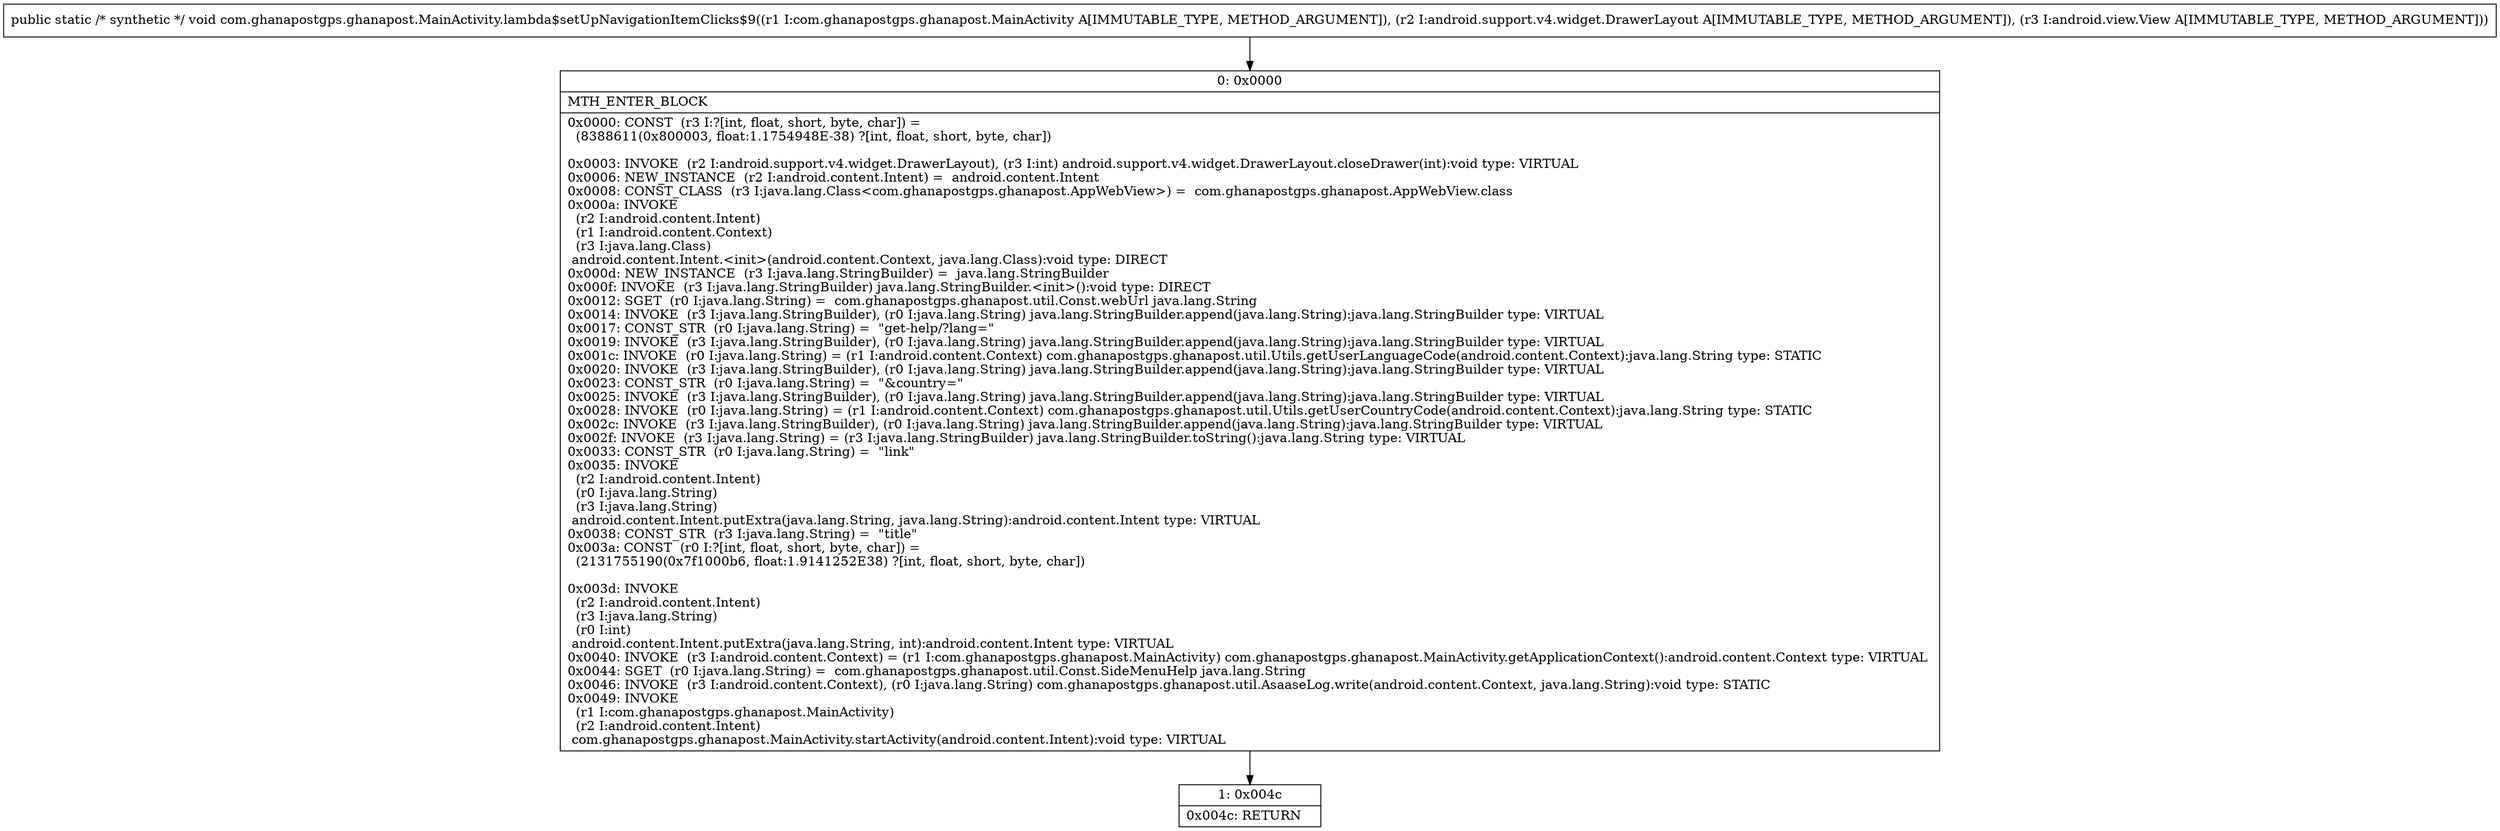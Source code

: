 digraph "CFG forcom.ghanapostgps.ghanapost.MainActivity.lambda$setUpNavigationItemClicks$9(Lcom\/ghanapostgps\/ghanapost\/MainActivity;Landroid\/support\/v4\/widget\/DrawerLayout;Landroid\/view\/View;)V" {
Node_0 [shape=record,label="{0\:\ 0x0000|MTH_ENTER_BLOCK\l|0x0000: CONST  (r3 I:?[int, float, short, byte, char]) = \l  (8388611(0x800003, float:1.1754948E\-38) ?[int, float, short, byte, char])\l \l0x0003: INVOKE  (r2 I:android.support.v4.widget.DrawerLayout), (r3 I:int) android.support.v4.widget.DrawerLayout.closeDrawer(int):void type: VIRTUAL \l0x0006: NEW_INSTANCE  (r2 I:android.content.Intent) =  android.content.Intent \l0x0008: CONST_CLASS  (r3 I:java.lang.Class\<com.ghanapostgps.ghanapost.AppWebView\>) =  com.ghanapostgps.ghanapost.AppWebView.class \l0x000a: INVOKE  \l  (r2 I:android.content.Intent)\l  (r1 I:android.content.Context)\l  (r3 I:java.lang.Class)\l android.content.Intent.\<init\>(android.content.Context, java.lang.Class):void type: DIRECT \l0x000d: NEW_INSTANCE  (r3 I:java.lang.StringBuilder) =  java.lang.StringBuilder \l0x000f: INVOKE  (r3 I:java.lang.StringBuilder) java.lang.StringBuilder.\<init\>():void type: DIRECT \l0x0012: SGET  (r0 I:java.lang.String) =  com.ghanapostgps.ghanapost.util.Const.webUrl java.lang.String \l0x0014: INVOKE  (r3 I:java.lang.StringBuilder), (r0 I:java.lang.String) java.lang.StringBuilder.append(java.lang.String):java.lang.StringBuilder type: VIRTUAL \l0x0017: CONST_STR  (r0 I:java.lang.String) =  \"get\-help\/?lang=\" \l0x0019: INVOKE  (r3 I:java.lang.StringBuilder), (r0 I:java.lang.String) java.lang.StringBuilder.append(java.lang.String):java.lang.StringBuilder type: VIRTUAL \l0x001c: INVOKE  (r0 I:java.lang.String) = (r1 I:android.content.Context) com.ghanapostgps.ghanapost.util.Utils.getUserLanguageCode(android.content.Context):java.lang.String type: STATIC \l0x0020: INVOKE  (r3 I:java.lang.StringBuilder), (r0 I:java.lang.String) java.lang.StringBuilder.append(java.lang.String):java.lang.StringBuilder type: VIRTUAL \l0x0023: CONST_STR  (r0 I:java.lang.String) =  \"&country=\" \l0x0025: INVOKE  (r3 I:java.lang.StringBuilder), (r0 I:java.lang.String) java.lang.StringBuilder.append(java.lang.String):java.lang.StringBuilder type: VIRTUAL \l0x0028: INVOKE  (r0 I:java.lang.String) = (r1 I:android.content.Context) com.ghanapostgps.ghanapost.util.Utils.getUserCountryCode(android.content.Context):java.lang.String type: STATIC \l0x002c: INVOKE  (r3 I:java.lang.StringBuilder), (r0 I:java.lang.String) java.lang.StringBuilder.append(java.lang.String):java.lang.StringBuilder type: VIRTUAL \l0x002f: INVOKE  (r3 I:java.lang.String) = (r3 I:java.lang.StringBuilder) java.lang.StringBuilder.toString():java.lang.String type: VIRTUAL \l0x0033: CONST_STR  (r0 I:java.lang.String) =  \"link\" \l0x0035: INVOKE  \l  (r2 I:android.content.Intent)\l  (r0 I:java.lang.String)\l  (r3 I:java.lang.String)\l android.content.Intent.putExtra(java.lang.String, java.lang.String):android.content.Intent type: VIRTUAL \l0x0038: CONST_STR  (r3 I:java.lang.String) =  \"title\" \l0x003a: CONST  (r0 I:?[int, float, short, byte, char]) = \l  (2131755190(0x7f1000b6, float:1.9141252E38) ?[int, float, short, byte, char])\l \l0x003d: INVOKE  \l  (r2 I:android.content.Intent)\l  (r3 I:java.lang.String)\l  (r0 I:int)\l android.content.Intent.putExtra(java.lang.String, int):android.content.Intent type: VIRTUAL \l0x0040: INVOKE  (r3 I:android.content.Context) = (r1 I:com.ghanapostgps.ghanapost.MainActivity) com.ghanapostgps.ghanapost.MainActivity.getApplicationContext():android.content.Context type: VIRTUAL \l0x0044: SGET  (r0 I:java.lang.String) =  com.ghanapostgps.ghanapost.util.Const.SideMenuHelp java.lang.String \l0x0046: INVOKE  (r3 I:android.content.Context), (r0 I:java.lang.String) com.ghanapostgps.ghanapost.util.AsaaseLog.write(android.content.Context, java.lang.String):void type: STATIC \l0x0049: INVOKE  \l  (r1 I:com.ghanapostgps.ghanapost.MainActivity)\l  (r2 I:android.content.Intent)\l com.ghanapostgps.ghanapost.MainActivity.startActivity(android.content.Intent):void type: VIRTUAL \l}"];
Node_1 [shape=record,label="{1\:\ 0x004c|0x004c: RETURN   \l}"];
MethodNode[shape=record,label="{public static \/* synthetic *\/ void com.ghanapostgps.ghanapost.MainActivity.lambda$setUpNavigationItemClicks$9((r1 I:com.ghanapostgps.ghanapost.MainActivity A[IMMUTABLE_TYPE, METHOD_ARGUMENT]), (r2 I:android.support.v4.widget.DrawerLayout A[IMMUTABLE_TYPE, METHOD_ARGUMENT]), (r3 I:android.view.View A[IMMUTABLE_TYPE, METHOD_ARGUMENT])) }"];
MethodNode -> Node_0;
Node_0 -> Node_1;
}

